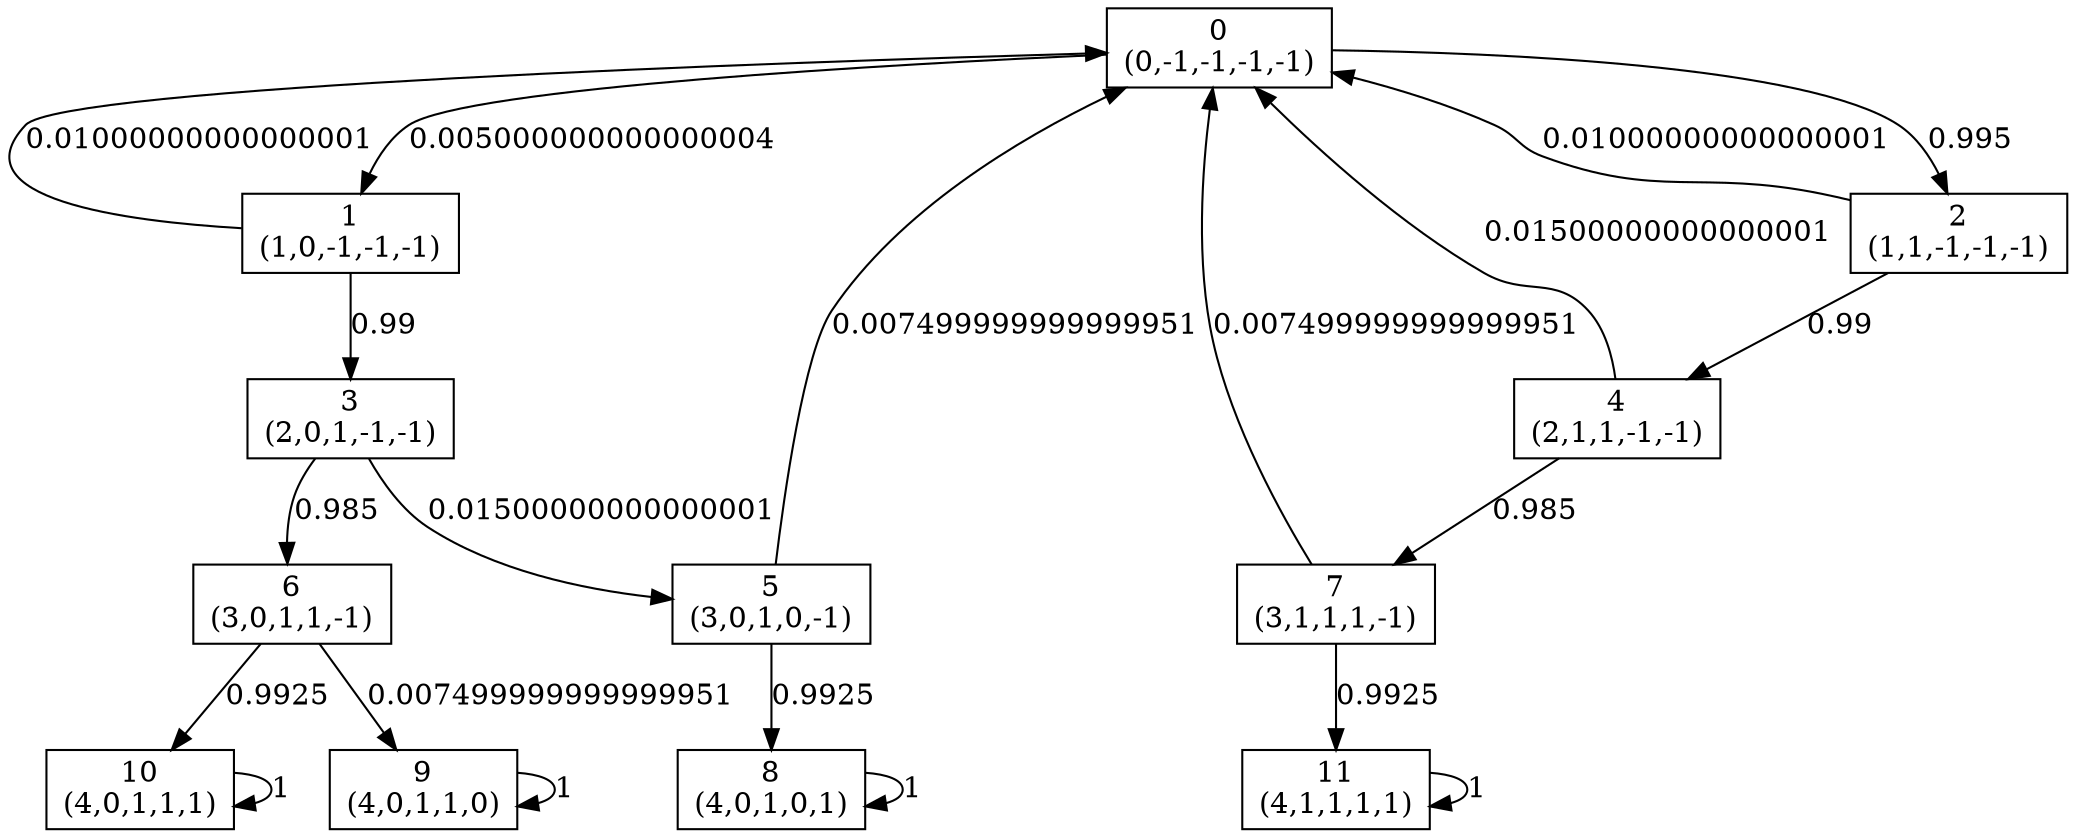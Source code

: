 digraph P {
node [shape=box];
0 -> 1 [ label="0.005000000000000004" ];
0 -> 2 [ label="0.995" ];
1 -> 0 [ label="0.01000000000000001" ];
1 -> 3 [ label="0.99" ];
2 -> 0 [ label="0.01000000000000001" ];
2 -> 4 [ label="0.99" ];
3 -> 5 [ label="0.01500000000000001" ];
3 -> 6 [ label="0.985" ];
4 -> 0 [ label="0.01500000000000001" ];
4 -> 7 [ label="0.985" ];
5 -> 0 [ label="0.007499999999999951" ];
5 -> 8 [ label="0.9925" ];
6 -> 9 [ label="0.007499999999999951" ];
6 -> 10 [ label="0.9925" ];
7 -> 0 [ label="0.007499999999999951" ];
7 -> 11 [ label="0.9925" ];
8 -> 8 [ label="1" ];
9 -> 9 [ label="1" ];
10 -> 10 [ label="1" ];
11 -> 11 [ label="1" ];
0 [label="0\n(0,-1,-1,-1,-1)"];
1 [label="1\n(1,0,-1,-1,-1)"];
2 [label="2\n(1,1,-1,-1,-1)"];
3 [label="3\n(2,0,1,-1,-1)"];
4 [label="4\n(2,1,1,-1,-1)"];
5 [label="5\n(3,0,1,0,-1)"];
6 [label="6\n(3,0,1,1,-1)"];
7 [label="7\n(3,1,1,1,-1)"];
8 [label="8\n(4,0,1,0,1)"];
9 [label="9\n(4,0,1,1,0)"];
10 [label="10\n(4,0,1,1,1)"];
11 [label="11\n(4,1,1,1,1)"];
}
